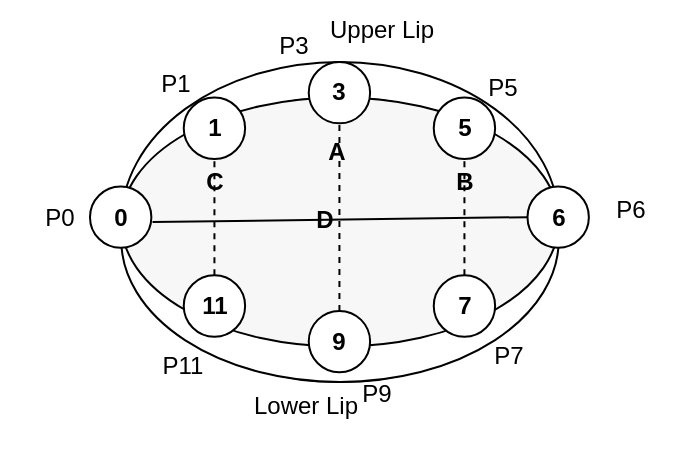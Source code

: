 <mxfile version="26.0.10">
  <diagram name="Page-1" id="-vbbx7X0CyO_kruMElBd">
    <mxGraphModel dx="666" dy="477" grid="1" gridSize="10" guides="1" tooltips="1" connect="1" arrows="1" fold="1" page="1" pageScale="1" pageWidth="827" pageHeight="1169" math="0" shadow="0">
      <root>
        <mxCell id="0" />
        <mxCell id="1" parent="0" />
        <mxCell id="HyijZ2RRig-keJu9ljYd-32" value="" style="group" vertex="1" connectable="0" parent="1">
          <mxGeometry x="150" y="190" width="250" height="196.44" as="geometry" />
        </mxCell>
        <mxCell id="HyijZ2RRig-keJu9ljYd-1" value="" style="ellipse;whiteSpace=wrap;html=1;" vertex="1" parent="HyijZ2RRig-keJu9ljYd-32">
          <mxGeometry x="15.625" width="218.75" height="160" as="geometry" />
        </mxCell>
        <mxCell id="HyijZ2RRig-keJu9ljYd-2" value="" style="ellipse;whiteSpace=wrap;html=1;" vertex="1" parent="HyijZ2RRig-keJu9ljYd-32">
          <mxGeometry x="15.625" y="17.778" width="218.75" height="142.222" as="geometry" />
        </mxCell>
        <mxCell id="HyijZ2RRig-keJu9ljYd-3" value="" style="ellipse;whiteSpace=wrap;html=1;gradientColor=none;fillColor=light-dark(#F7F7F7,#282828);" vertex="1" parent="HyijZ2RRig-keJu9ljYd-32">
          <mxGeometry x="15.625" y="17.778" width="218.75" height="124.444" as="geometry" />
        </mxCell>
        <mxCell id="HyijZ2RRig-keJu9ljYd-5" value="&lt;b&gt;0&lt;/b&gt;" style="ellipse;whiteSpace=wrap;html=1;aspect=fixed;" vertex="1" parent="HyijZ2RRig-keJu9ljYd-32">
          <mxGeometry y="62.222" width="30.682" height="30.682" as="geometry" />
        </mxCell>
        <mxCell id="HyijZ2RRig-keJu9ljYd-6" value="&lt;b&gt;6&lt;/b&gt;" style="ellipse;whiteSpace=wrap;html=1;aspect=fixed;" vertex="1" parent="HyijZ2RRig-keJu9ljYd-32">
          <mxGeometry x="218.75" y="62.222" width="30.682" height="30.682" as="geometry" />
        </mxCell>
        <mxCell id="HyijZ2RRig-keJu9ljYd-8" value="&lt;b&gt;1&lt;/b&gt;" style="ellipse;whiteSpace=wrap;html=1;aspect=fixed;" vertex="1" parent="HyijZ2RRig-keJu9ljYd-32">
          <mxGeometry x="46.875" y="17.778" width="30.682" height="30.682" as="geometry" />
        </mxCell>
        <mxCell id="HyijZ2RRig-keJu9ljYd-9" value="&lt;b&gt;11&lt;/b&gt;" style="ellipse;whiteSpace=wrap;html=1;aspect=fixed;" vertex="1" parent="HyijZ2RRig-keJu9ljYd-32">
          <mxGeometry x="46.875" y="106.667" width="30.682" height="30.682" as="geometry" />
        </mxCell>
        <mxCell id="HyijZ2RRig-keJu9ljYd-14" value="&lt;b&gt;7&lt;/b&gt;" style="ellipse;whiteSpace=wrap;html=1;aspect=fixed;" vertex="1" parent="HyijZ2RRig-keJu9ljYd-32">
          <mxGeometry x="171.875" y="106.667" width="30.682" height="30.682" as="geometry" />
        </mxCell>
        <mxCell id="HyijZ2RRig-keJu9ljYd-15" value="&lt;b&gt;9&lt;/b&gt;" style="ellipse;whiteSpace=wrap;html=1;aspect=fixed;" vertex="1" parent="HyijZ2RRig-keJu9ljYd-32">
          <mxGeometry x="109.375" y="124.444" width="30.682" height="30.682" as="geometry" />
        </mxCell>
        <mxCell id="HyijZ2RRig-keJu9ljYd-18" value="&lt;b&gt;3&lt;/b&gt;" style="ellipse;whiteSpace=wrap;html=1;aspect=fixed;" vertex="1" parent="HyijZ2RRig-keJu9ljYd-32">
          <mxGeometry x="109.375" width="30.682" height="30.682" as="geometry" />
        </mxCell>
        <mxCell id="HyijZ2RRig-keJu9ljYd-19" value="&lt;b&gt;5&lt;/b&gt;" style="ellipse;whiteSpace=wrap;html=1;aspect=fixed;" vertex="1" parent="HyijZ2RRig-keJu9ljYd-32">
          <mxGeometry x="171.875" y="17.778" width="30.682" height="30.682" as="geometry" />
        </mxCell>
        <mxCell id="HyijZ2RRig-keJu9ljYd-27" value="" style="endArrow=none;html=1;rounded=0;entryX=0;entryY=0.5;entryDx=0;entryDy=0;" edge="1" parent="HyijZ2RRig-keJu9ljYd-32" target="HyijZ2RRig-keJu9ljYd-6">
          <mxGeometry width="50" height="50" relative="1" as="geometry">
            <mxPoint x="31.25" y="80" as="sourcePoint" />
            <mxPoint x="93.75" as="targetPoint" />
          </mxGeometry>
        </mxCell>
        <mxCell id="HyijZ2RRig-keJu9ljYd-28" value="" style="endArrow=none;html=1;rounded=0;exitX=0.5;exitY=0;exitDx=0;exitDy=0;entryX=0.5;entryY=1;entryDx=0;entryDy=0;dashed=1;" edge="1" parent="HyijZ2RRig-keJu9ljYd-32" source="HyijZ2RRig-keJu9ljYd-9" target="HyijZ2RRig-keJu9ljYd-8">
          <mxGeometry width="50" height="50" relative="1" as="geometry">
            <mxPoint x="-15.625" y="142.222" as="sourcePoint" />
            <mxPoint x="62.5" y="53.333" as="targetPoint" />
          </mxGeometry>
        </mxCell>
        <mxCell id="HyijZ2RRig-keJu9ljYd-29" value="" style="endArrow=none;html=1;rounded=0;exitX=0.5;exitY=0;exitDx=0;exitDy=0;entryX=0.5;entryY=1;entryDx=0;entryDy=0;dashed=1;" edge="1" parent="HyijZ2RRig-keJu9ljYd-32" source="HyijZ2RRig-keJu9ljYd-15" target="HyijZ2RRig-keJu9ljYd-18">
          <mxGeometry width="50" height="50" relative="1" as="geometry">
            <mxPoint x="124.219" y="97.778" as="sourcePoint" />
            <mxPoint x="124.219" y="44.444" as="targetPoint" />
          </mxGeometry>
        </mxCell>
        <mxCell id="HyijZ2RRig-keJu9ljYd-31" value="" style="endArrow=none;html=1;rounded=0;entryX=0.5;entryY=1;entryDx=0;entryDy=0;dashed=1;" edge="1" parent="HyijZ2RRig-keJu9ljYd-32" source="HyijZ2RRig-keJu9ljYd-14" target="HyijZ2RRig-keJu9ljYd-19">
          <mxGeometry width="50" height="50" relative="1" as="geometry">
            <mxPoint x="296.875" y="266.667" as="sourcePoint" />
            <mxPoint x="375" y="177.778" as="targetPoint" />
          </mxGeometry>
        </mxCell>
        <mxCell id="HyijZ2RRig-keJu9ljYd-33" value="&lt;b&gt;A&lt;/b&gt;" style="text;html=1;align=center;verticalAlign=middle;resizable=0;points=[];autosize=1;strokeColor=none;fillColor=none;" vertex="1" parent="HyijZ2RRig-keJu9ljYd-32">
          <mxGeometry x="107.826" y="29.977" width="30" height="30" as="geometry" />
        </mxCell>
        <mxCell id="HyijZ2RRig-keJu9ljYd-35" value="&lt;b&gt;B&lt;/b&gt;" style="text;html=1;align=center;verticalAlign=middle;resizable=0;points=[];autosize=1;strokeColor=none;fillColor=none;" vertex="1" parent="HyijZ2RRig-keJu9ljYd-32">
          <mxGeometry x="171.87" y="45.463" width="30" height="30" as="geometry" />
        </mxCell>
        <mxCell id="HyijZ2RRig-keJu9ljYd-36" value="&lt;b&gt;C&lt;/b&gt;" style="text;html=1;align=center;verticalAlign=middle;resizable=0;points=[];autosize=1;strokeColor=none;fillColor=none;" vertex="1" parent="HyijZ2RRig-keJu9ljYd-32">
          <mxGeometry x="46.609" y="45.463" width="30" height="30" as="geometry" />
        </mxCell>
        <mxCell id="HyijZ2RRig-keJu9ljYd-37" value="&lt;b&gt;D&lt;/b&gt;" style="text;html=1;align=center;verticalAlign=middle;resizable=0;points=[];autosize=1;strokeColor=none;fillColor=none;" vertex="1" parent="HyijZ2RRig-keJu9ljYd-32">
          <mxGeometry x="101.996" y="63.887" width="30" height="30" as="geometry" />
        </mxCell>
        <mxCell id="HyijZ2RRig-keJu9ljYd-41" value="P1" style="text;html=1;align=center;verticalAlign=middle;whiteSpace=wrap;rounded=0;" vertex="1" parent="HyijZ2RRig-keJu9ljYd-32">
          <mxGeometry x="13" y="-4.22" width="60" height="30" as="geometry" />
        </mxCell>
        <mxCell id="HyijZ2RRig-keJu9ljYd-43" value="P5&lt;div&gt;&lt;br&gt;&lt;/div&gt;" style="text;html=1;align=center;verticalAlign=middle;whiteSpace=wrap;rounded=0;" vertex="1" parent="HyijZ2RRig-keJu9ljYd-32">
          <mxGeometry x="186.43" y="12" width="40.57" height="15.78" as="geometry" />
        </mxCell>
        <mxCell id="HyijZ2RRig-keJu9ljYd-47" value="P7&lt;div&gt;&lt;br&gt;&lt;/div&gt;" style="text;html=1;align=center;verticalAlign=middle;whiteSpace=wrap;rounded=0;" vertex="1" parent="HyijZ2RRig-keJu9ljYd-32">
          <mxGeometry x="189.43" y="142.22" width="40.57" height="24.22" as="geometry" />
        </mxCell>
        <mxCell id="HyijZ2RRig-keJu9ljYd-49" value="P11&lt;div&gt;&lt;br&gt;&lt;/div&gt;" style="text;html=1;align=center;verticalAlign=middle;whiteSpace=wrap;rounded=0;" vertex="1" parent="HyijZ2RRig-keJu9ljYd-32">
          <mxGeometry x="25.68" y="147.13" width="40.57" height="24.22" as="geometry" />
        </mxCell>
        <mxCell id="HyijZ2RRig-keJu9ljYd-40" value="P0" style="text;html=1;align=center;verticalAlign=middle;whiteSpace=wrap;rounded=0;" vertex="1" parent="1">
          <mxGeometry x="105" y="253" width="60" height="30" as="geometry" />
        </mxCell>
        <mxCell id="HyijZ2RRig-keJu9ljYd-42" value="P3" style="text;html=1;align=center;verticalAlign=middle;whiteSpace=wrap;rounded=0;" vertex="1" parent="1">
          <mxGeometry x="222" y="167" width="60" height="30" as="geometry" />
        </mxCell>
        <mxCell id="HyijZ2RRig-keJu9ljYd-46" value="P6&lt;div&gt;&lt;br&gt;&lt;/div&gt;" style="text;html=1;align=center;verticalAlign=middle;whiteSpace=wrap;rounded=0;" vertex="1" parent="1">
          <mxGeometry x="400" y="258.78" width="40.57" height="24.22" as="geometry" />
        </mxCell>
        <mxCell id="HyijZ2RRig-keJu9ljYd-48" value="P9&lt;div&gt;&lt;br&gt;&lt;/div&gt;" style="text;html=1;align=center;verticalAlign=middle;whiteSpace=wrap;rounded=0;" vertex="1" parent="1">
          <mxGeometry x="272.71" y="351" width="40.57" height="24.22" as="geometry" />
        </mxCell>
        <mxCell id="HyijZ2RRig-keJu9ljYd-51" value="Upper Lip" style="text;html=1;align=center;verticalAlign=middle;whiteSpace=wrap;rounded=0;" vertex="1" parent="1">
          <mxGeometry x="266" y="159" width="60" height="30" as="geometry" />
        </mxCell>
        <mxCell id="HyijZ2RRig-keJu9ljYd-52" value="Lower Lip" style="text;html=1;align=center;verticalAlign=middle;whiteSpace=wrap;rounded=0;" vertex="1" parent="1">
          <mxGeometry x="227.83" y="347" width="60" height="30" as="geometry" />
        </mxCell>
      </root>
    </mxGraphModel>
  </diagram>
</mxfile>
